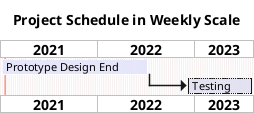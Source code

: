 @startgantt
title Project Schedule in Weekly Scale
projectscale yearly
saturday are closed
sunday are closed

Project starts at the 1st of january 2021

[Prototype Design End] as [TASK1] lasts 400 days
[TASK1] is colored in Lavender/LighBlue
[Testing] lasts 180 days and starts at 2022-12-01
[TASK1]->[Testing]

2021-01-18 to 2021-01-22 are named [End's committee] and are colored in salmon

@endgantt